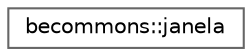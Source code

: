 digraph "Graphical Class Hierarchy"
{
 // LATEX_PDF_SIZE
  bgcolor="transparent";
  edge [fontname=Helvetica,fontsize=10,labelfontname=Helvetica,labelfontsize=10];
  node [fontname=Helvetica,fontsize=10,shape=box,height=0.2,width=0.4];
  rankdir="LR";
  Node0 [id="Node000000",label="becommons::janela",height=0.2,width=0.4,color="grey40", fillcolor="white", style="filled",URL="$classbecommons_1_1janela.html",tooltip="facilita o uso da janela glfw"];
}
